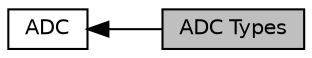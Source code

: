 digraph "ADC Types"
{
  edge [fontname="Helvetica",fontsize="10",labelfontname="Helvetica",labelfontsize="10"];
  node [fontname="Helvetica",fontsize="10",shape=record];
  rankdir=LR;
  Node1 [label="ADC",height=0.2,width=0.4,color="black", fillcolor="white", style="filled",URL="$group___s_d___a_d_c.html",tooltip="ADC configuration and control. "];
  Node0 [label="ADC Types",height=0.2,width=0.4,color="black", fillcolor="grey75", style="filled", fontcolor="black"];
  Node1->Node0 [shape=plaintext, dir="back", style="solid"];
}
